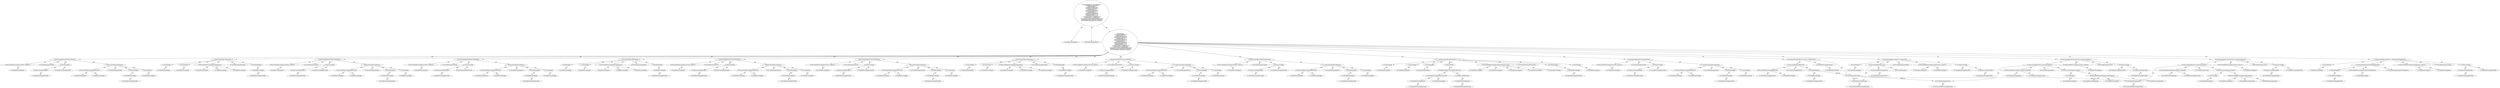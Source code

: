 digraph "testBranch#?" {
0 [label="2:CtTypeReferenceImpl@void" shape=ellipse]
1 [label="2:CtVirtualElement@testBranch" shape=ellipse]
2 [label="3:CtExecutableReferenceImpl@assertFalse(<unknown>)" shape=ellipse]
3 [label="3:CtTypeReferenceImpl@null" shape=ellipse]
4 [label="3:CtVirtualElement@assertFalse" shape=ellipse]
5 [label="3:CtTypeAccessImpl@PlaceHold" shape=ellipse]
6 [label="3:CtTypeReferenceImpl@PlaceHold" shape=ellipse]
7 [label="3:CtThisAccessImpl@" shape=ellipse]
8 [label="3:CtTypeReferenceImpl@PlaceHold" shape=ellipse]
9 [label="3:CtExecutableReferenceImpl@hasBranch(int)" shape=ellipse]
10 [label="3:CtTypeReferenceImpl@a" shape=ellipse]
11 [label="3:CtTypeReferenceImpl@int" shape=ellipse]
12 [label="3:CtVirtualElement@hasBranch" shape=ellipse]
13 [label="3:CtFieldReferenceImpl@a" shape=ellipse]
14 [label="3:CtTypeReferenceImpl@PlaceHold" shape=ellipse]
15 [label="3:CtFieldReadImpl@a" shape=ellipse]
16 [label="3:CtLiteralImpl@2" shape=ellipse]
17 [label="3:CtTypeReferenceImpl@int" shape=ellipse]
18 [label="3:CtInvocationImpl@a.hasBranch(2)" shape=ellipse]
19 [label="3:CtInvocationImpl@assertFalse(a.hasBranch(2))" shape=ellipse]
20 [label="4:CtExecutableReferenceImpl@addLineJump(int,int)" shape=ellipse]
21 [label="4:CtTypeReferenceImpl@a" shape=ellipse]
22 [label="4:CtTypeReferenceImpl@int" shape=ellipse]
23 [label="4:CtTypeReferenceImpl@int" shape=ellipse]
24 [label="4:CtVirtualElement@addLineJump" shape=ellipse]
25 [label="4:CtFieldReferenceImpl@a" shape=ellipse]
26 [label="4:CtTypeReferenceImpl@PlaceHold" shape=ellipse]
27 [label="4:CtFieldReadImpl@a" shape=ellipse]
28 [label="4:CtLiteralImpl@2" shape=ellipse]
29 [label="4:CtTypeReferenceImpl@int" shape=ellipse]
30 [label="4:CtLiteralImpl@0" shape=ellipse]
31 [label="4:CtTypeReferenceImpl@int" shape=ellipse]
32 [label="4:CtInvocationImpl@a.addLineJump(2, 0)" shape=ellipse]
33 [label="5:CtExecutableReferenceImpl@assertFalse(<unknown>)" shape=ellipse]
34 [label="5:CtTypeReferenceImpl@null" shape=ellipse]
35 [label="5:CtVirtualElement@assertFalse" shape=ellipse]
36 [label="5:CtTypeAccessImpl@PlaceHold" shape=ellipse]
37 [label="5:CtTypeReferenceImpl@PlaceHold" shape=ellipse]
38 [label="5:CtThisAccessImpl@" shape=ellipse]
39 [label="5:CtTypeReferenceImpl@PlaceHold" shape=ellipse]
40 [label="5:CtExecutableReferenceImpl@hasBranch(int)" shape=ellipse]
41 [label="5:CtTypeReferenceImpl@a" shape=ellipse]
42 [label="5:CtTypeReferenceImpl@int" shape=ellipse]
43 [label="5:CtVirtualElement@hasBranch" shape=ellipse]
44 [label="5:CtFieldReferenceImpl@a" shape=ellipse]
45 [label="5:CtTypeReferenceImpl@PlaceHold" shape=ellipse]
46 [label="5:CtFieldReadImpl@a" shape=ellipse]
47 [label="5:CtLiteralImpl@2" shape=ellipse]
48 [label="5:CtTypeReferenceImpl@int" shape=ellipse]
49 [label="5:CtInvocationImpl@a.hasBranch(2)" shape=ellipse]
50 [label="5:CtInvocationImpl@assertFalse(a.hasBranch(2))" shape=ellipse]
51 [label="6:CtExecutableReferenceImpl@assertFalse(<unknown>)" shape=ellipse]
52 [label="6:CtTypeReferenceImpl@null" shape=ellipse]
53 [label="6:CtVirtualElement@assertFalse" shape=ellipse]
54 [label="6:CtTypeAccessImpl@PlaceHold" shape=ellipse]
55 [label="6:CtTypeReferenceImpl@PlaceHold" shape=ellipse]
56 [label="6:CtThisAccessImpl@" shape=ellipse]
57 [label="6:CtTypeReferenceImpl@PlaceHold" shape=ellipse]
58 [label="6:CtExecutableReferenceImpl@hasBranch(int)" shape=ellipse]
59 [label="6:CtTypeReferenceImpl@b" shape=ellipse]
60 [label="6:CtTypeReferenceImpl@int" shape=ellipse]
61 [label="6:CtVirtualElement@hasBranch" shape=ellipse]
62 [label="6:CtFieldReferenceImpl@b" shape=ellipse]
63 [label="6:CtTypeReferenceImpl@PlaceHold" shape=ellipse]
64 [label="6:CtFieldReadImpl@b" shape=ellipse]
65 [label="6:CtLiteralImpl@2" shape=ellipse]
66 [label="6:CtTypeReferenceImpl@int" shape=ellipse]
67 [label="6:CtInvocationImpl@b.hasBranch(2)" shape=ellipse]
68 [label="6:CtInvocationImpl@assertFalse(b.hasBranch(2))" shape=ellipse]
69 [label="7:CtExecutableReferenceImpl@addLineJump(int,int)" shape=ellipse]
70 [label="7:CtTypeReferenceImpl@b" shape=ellipse]
71 [label="7:CtTypeReferenceImpl@int" shape=ellipse]
72 [label="7:CtTypeReferenceImpl@int" shape=ellipse]
73 [label="7:CtVirtualElement@addLineJump" shape=ellipse]
74 [label="7:CtFieldReferenceImpl@b" shape=ellipse]
75 [label="7:CtTypeReferenceImpl@PlaceHold" shape=ellipse]
76 [label="7:CtFieldReadImpl@b" shape=ellipse]
77 [label="7:CtLiteralImpl@2" shape=ellipse]
78 [label="7:CtTypeReferenceImpl@int" shape=ellipse]
79 [label="7:CtLiteralImpl@0" shape=ellipse]
80 [label="7:CtTypeReferenceImpl@int" shape=ellipse]
81 [label="7:CtInvocationImpl@b.addLineJump(2, 0)" shape=ellipse]
82 [label="8:CtExecutableReferenceImpl@assertTrue(<unknown>)" shape=ellipse]
83 [label="8:CtTypeReferenceImpl@null" shape=ellipse]
84 [label="8:CtVirtualElement@assertTrue" shape=ellipse]
85 [label="8:CtTypeAccessImpl@PlaceHold" shape=ellipse]
86 [label="8:CtTypeReferenceImpl@PlaceHold" shape=ellipse]
87 [label="8:CtThisAccessImpl@" shape=ellipse]
88 [label="8:CtTypeReferenceImpl@PlaceHold" shape=ellipse]
89 [label="8:CtExecutableReferenceImpl@hasBranch(int)" shape=ellipse]
90 [label="8:CtTypeReferenceImpl@b" shape=ellipse]
91 [label="8:CtTypeReferenceImpl@int" shape=ellipse]
92 [label="8:CtVirtualElement@hasBranch" shape=ellipse]
93 [label="8:CtFieldReferenceImpl@b" shape=ellipse]
94 [label="8:CtTypeReferenceImpl@PlaceHold" shape=ellipse]
95 [label="8:CtFieldReadImpl@b" shape=ellipse]
96 [label="8:CtLiteralImpl@2" shape=ellipse]
97 [label="8:CtTypeReferenceImpl@int" shape=ellipse]
98 [label="8:CtInvocationImpl@b.hasBranch(2)" shape=ellipse]
99 [label="8:CtInvocationImpl@assertTrue(b.hasBranch(2))" shape=ellipse]
100 [label="9:CtExecutableReferenceImpl@assertTrue(<unknown>)" shape=ellipse]
101 [label="9:CtTypeReferenceImpl@null" shape=ellipse]
102 [label="9:CtVirtualElement@assertTrue" shape=ellipse]
103 [label="9:CtTypeAccessImpl@PlaceHold" shape=ellipse]
104 [label="9:CtTypeReferenceImpl@PlaceHold" shape=ellipse]
105 [label="9:CtThisAccessImpl@" shape=ellipse]
106 [label="9:CtTypeReferenceImpl@PlaceHold" shape=ellipse]
107 [label="9:CtExecutableReferenceImpl@hasBranch(int)" shape=ellipse]
108 [label="9:CtTypeReferenceImpl@b" shape=ellipse]
109 [label="9:CtTypeReferenceImpl@int" shape=ellipse]
110 [label="9:CtVirtualElement@hasBranch" shape=ellipse]
111 [label="9:CtFieldReferenceImpl@b" shape=ellipse]
112 [label="9:CtTypeReferenceImpl@PlaceHold" shape=ellipse]
113 [label="9:CtFieldReadImpl@b" shape=ellipse]
114 [label="9:CtLiteralImpl@2" shape=ellipse]
115 [label="9:CtTypeReferenceImpl@int" shape=ellipse]
116 [label="9:CtInvocationImpl@b.hasBranch(2)" shape=ellipse]
117 [label="9:CtInvocationImpl@assertTrue(b.hasBranch(2))" shape=ellipse]
118 [label="10:CtExecutableReferenceImpl@addLineJump(int,int)" shape=ellipse]
119 [label="10:CtTypeReferenceImpl@b" shape=ellipse]
120 [label="10:CtTypeReferenceImpl@int" shape=ellipse]
121 [label="10:CtTypeReferenceImpl@int" shape=ellipse]
122 [label="10:CtVirtualElement@addLineJump" shape=ellipse]
123 [label="10:CtFieldReferenceImpl@b" shape=ellipse]
124 [label="10:CtTypeReferenceImpl@PlaceHold" shape=ellipse]
125 [label="10:CtFieldReadImpl@b" shape=ellipse]
126 [label="10:CtLiteralImpl@2" shape=ellipse]
127 [label="10:CtTypeReferenceImpl@int" shape=ellipse]
128 [label="10:CtLiteralImpl@1" shape=ellipse]
129 [label="10:CtTypeReferenceImpl@int" shape=ellipse]
130 [label="10:CtInvocationImpl@b.addLineJump(2, 1)" shape=ellipse]
131 [label="11:CtExecutableReferenceImpl@assertTrue(<unknown>)" shape=ellipse]
132 [label="11:CtTypeReferenceImpl@null" shape=ellipse]
133 [label="11:CtVirtualElement@assertTrue" shape=ellipse]
134 [label="11:CtTypeAccessImpl@PlaceHold" shape=ellipse]
135 [label="11:CtTypeReferenceImpl@PlaceHold" shape=ellipse]
136 [label="11:CtThisAccessImpl@" shape=ellipse]
137 [label="11:CtTypeReferenceImpl@PlaceHold" shape=ellipse]
138 [label="11:CtExecutableReferenceImpl@hasBranch(int)" shape=ellipse]
139 [label="11:CtTypeReferenceImpl@b" shape=ellipse]
140 [label="11:CtTypeReferenceImpl@int" shape=ellipse]
141 [label="11:CtVirtualElement@hasBranch" shape=ellipse]
142 [label="11:CtFieldReferenceImpl@b" shape=ellipse]
143 [label="11:CtTypeReferenceImpl@PlaceHold" shape=ellipse]
144 [label="11:CtFieldReadImpl@b" shape=ellipse]
145 [label="11:CtLiteralImpl@2" shape=ellipse]
146 [label="11:CtTypeReferenceImpl@int" shape=ellipse]
147 [label="11:CtInvocationImpl@b.hasBranch(2)" shape=ellipse]
148 [label="11:CtInvocationImpl@assertTrue(b.hasBranch(2))" shape=ellipse]
149 [label="12:CtExecutableReferenceImpl@assertFalse(<unknown>)" shape=ellipse]
150 [label="12:CtTypeReferenceImpl@null" shape=ellipse]
151 [label="12:CtVirtualElement@assertFalse" shape=ellipse]
152 [label="12:CtTypeAccessImpl@PlaceHold" shape=ellipse]
153 [label="12:CtTypeReferenceImpl@PlaceHold" shape=ellipse]
154 [label="12:CtThisAccessImpl@" shape=ellipse]
155 [label="12:CtTypeReferenceImpl@PlaceHold" shape=ellipse]
156 [label="12:CtExecutableReferenceImpl@hasBranch(int)" shape=ellipse]
157 [label="12:CtTypeReferenceImpl@b" shape=ellipse]
158 [label="12:CtTypeReferenceImpl@int" shape=ellipse]
159 [label="12:CtVirtualElement@hasBranch" shape=ellipse]
160 [label="12:CtFieldReferenceImpl@b" shape=ellipse]
161 [label="12:CtTypeReferenceImpl@PlaceHold" shape=ellipse]
162 [label="12:CtFieldReadImpl@b" shape=ellipse]
163 [label="12:CtLiteralImpl@4" shape=ellipse]
164 [label="12:CtTypeReferenceImpl@int" shape=ellipse]
165 [label="12:CtInvocationImpl@b.hasBranch(4)" shape=ellipse]
166 [label="12:CtInvocationImpl@assertFalse(b.hasBranch(4))" shape=ellipse]
167 [label="13:CtExecutableReferenceImpl@addLineSwitch(int,int,int,int)" shape=ellipse]
168 [label="13:CtTypeReferenceImpl@b" shape=ellipse]
169 [label="13:CtTypeReferenceImpl@int" shape=ellipse]
170 [label="13:CtTypeReferenceImpl@int" shape=ellipse]
171 [label="13:CtTypeReferenceImpl@int" shape=ellipse]
172 [label="13:CtTypeReferenceImpl@int" shape=ellipse]
173 [label="13:CtVirtualElement@addLineSwitch" shape=ellipse]
174 [label="13:CtFieldReferenceImpl@b" shape=ellipse]
175 [label="13:CtTypeReferenceImpl@PlaceHold" shape=ellipse]
176 [label="13:CtFieldReadImpl@b" shape=ellipse]
177 [label="13:CtLiteralImpl@4" shape=ellipse]
178 [label="13:CtTypeReferenceImpl@int" shape=ellipse]
179 [label="13:CtLiteralImpl@0" shape=ellipse]
180 [label="13:CtTypeReferenceImpl@int" shape=ellipse]
181 [label="13:CtLiteralImpl@1" shape=ellipse]
182 [label="13:CtTypeReferenceImpl@int" shape=ellipse]
183 [label="13:CtLiteralImpl@9" shape=ellipse]
184 [label="13:CtTypeReferenceImpl@int" shape=ellipse]
185 [label="13:CtInvocationImpl@b.addLineSwitch(4, 0, 1, 9)" shape=ellipse]
186 [label="14:CtExecutableReferenceImpl@assertTrue(<unknown>)" shape=ellipse]
187 [label="14:CtTypeReferenceImpl@null" shape=ellipse]
188 [label="14:CtVirtualElement@assertTrue" shape=ellipse]
189 [label="14:CtTypeAccessImpl@PlaceHold" shape=ellipse]
190 [label="14:CtTypeReferenceImpl@PlaceHold" shape=ellipse]
191 [label="14:CtThisAccessImpl@" shape=ellipse]
192 [label="14:CtTypeReferenceImpl@PlaceHold" shape=ellipse]
193 [label="14:CtExecutableReferenceImpl@hasBranch(int)" shape=ellipse]
194 [label="14:CtTypeReferenceImpl@b" shape=ellipse]
195 [label="14:CtTypeReferenceImpl@int" shape=ellipse]
196 [label="14:CtVirtualElement@hasBranch" shape=ellipse]
197 [label="14:CtFieldReferenceImpl@b" shape=ellipse]
198 [label="14:CtTypeReferenceImpl@PlaceHold" shape=ellipse]
199 [label="14:CtFieldReadImpl@b" shape=ellipse]
200 [label="14:CtLiteralImpl@4" shape=ellipse]
201 [label="14:CtTypeReferenceImpl@int" shape=ellipse]
202 [label="14:CtInvocationImpl@b.hasBranch(4)" shape=ellipse]
203 [label="14:CtInvocationImpl@assertTrue(b.hasBranch(4))" shape=ellipse]
204 [label="15:CtTypeReferenceImpl@Collection" shape=ellipse]
205 [label="15:CtPackageReferenceImpl@" shape=ellipse]
206 [label="15:CtExecutableReferenceImpl@getBranches()" shape=ellipse]
207 [label="15:CtTypeReferenceImpl@b" shape=ellipse]
208 [label="15:CtTypeReferenceImpl@Collection" shape=ellipse]
209 [label="15:CtVirtualElement@getBranches" shape=ellipse]
210 [label="15:CtFieldReferenceImpl@b" shape=ellipse]
211 [label="15:CtTypeReferenceImpl@PlaceHold" shape=ellipse]
212 [label="15:CtFieldReadImpl@b" shape=ellipse]
213 [label="15:CtInvocationImpl@b.getBranches()" shape=ellipse]
214 [label="15:CtVirtualElement@branches" shape=ellipse]
215 [label="15:CtLocalVariableImpl@Collection branches = b.getBranches()" shape=ellipse]
216 [label="16:CtExecutableReferenceImpl@assertEquals(int,<unknown>)" shape=ellipse]
217 [label="16:CtTypeReferenceImpl@int" shape=ellipse]
218 [label="16:CtTypeReferenceImpl@null" shape=ellipse]
219 [label="16:CtVirtualElement@assertEquals" shape=ellipse]
220 [label="16:CtTypeAccessImpl@PlaceHold" shape=ellipse]
221 [label="16:CtTypeReferenceImpl@PlaceHold" shape=ellipse]
222 [label="16:CtThisAccessImpl@" shape=ellipse]
223 [label="16:CtTypeReferenceImpl@PlaceHold" shape=ellipse]
224 [label="16:CtLiteralImpl@2" shape=ellipse]
225 [label="16:CtTypeReferenceImpl@int" shape=ellipse]
226 [label="16:CtExecutableReferenceImpl@size()" shape=ellipse]
227 [label="16:CtTypeReferenceImpl@Collection" shape=ellipse]
228 [label="16:CtVirtualElement@size" shape=ellipse]
229 [label="16:CtVariableReadImpl@branches" shape=ellipse]
230 [label="16:CtLocalVariableReferenceImpl@branches" shape=ellipse]
231 [label="16:CtInvocationImpl@branches.size()" shape=ellipse]
232 [label="16:CtInvocationImpl@assertEquals(2, branches.size())" shape=ellipse]
233 [label="17:CtExecutableReferenceImpl@assertEquals(int,<unknown>)" shape=ellipse]
234 [label="17:CtTypeReferenceImpl@int" shape=ellipse]
235 [label="17:CtTypeReferenceImpl@null" shape=ellipse]
236 [label="17:CtVirtualElement@assertEquals" shape=ellipse]
237 [label="17:CtTypeAccessImpl@PlaceHold" shape=ellipse]
238 [label="17:CtTypeReferenceImpl@PlaceHold" shape=ellipse]
239 [label="17:CtThisAccessImpl@" shape=ellipse]
240 [label="17:CtTypeReferenceImpl@PlaceHold" shape=ellipse]
241 [label="17:CtLiteralImpl@14" shape=ellipse]
242 [label="17:CtTypeReferenceImpl@int" shape=ellipse]
243 [label="17:CtExecutableReferenceImpl@getNumberOfValidBranches()" shape=ellipse]
244 [label="17:CtTypeReferenceImpl@b" shape=ellipse]
245 [label="17:CtVirtualElement@getNumberOfValidBranches" shape=ellipse]
246 [label="17:CtFieldReferenceImpl@b" shape=ellipse]
247 [label="17:CtTypeReferenceImpl@PlaceHold" shape=ellipse]
248 [label="17:CtFieldReadImpl@b" shape=ellipse]
249 [label="17:CtInvocationImpl@b.getNumberOfValidBranches()" shape=ellipse]
250 [label="17:CtInvocationImpl@assertEquals(14, b.getNumberOfValidBranches())" shape=ellipse]
251 [label="18:CtExecutableReferenceImpl@assertTrue(<unknown>)" shape=ellipse]
252 [label="18:CtTypeReferenceImpl@null" shape=ellipse]
253 [label="18:CtVirtualElement@assertTrue" shape=ellipse]
254 [label="18:CtTypeAccessImpl@PlaceHold" shape=ellipse]
255 [label="18:CtTypeReferenceImpl@PlaceHold" shape=ellipse]
256 [label="18:CtThisAccessImpl@" shape=ellipse]
257 [label="18:CtTypeReferenceImpl@PlaceHold" shape=ellipse]
258 [label="18:CtExecutableReferenceImpl@contains(java.lang.Integer)" shape=ellipse]
259 [label="18:CtTypeReferenceImpl@Collection" shape=ellipse]
260 [label="18:CtTypeReferenceImpl@Integer" shape=ellipse]
261 [label="18:CtVirtualElement@contains" shape=ellipse]
262 [label="18:CtVariableReadImpl@branches" shape=ellipse]
263 [label="18:CtLocalVariableReferenceImpl@branches" shape=ellipse]
264 [label="18:CtExecutableReferenceImpl@java.lang.Integer(int)" shape=ellipse]
265 [label="18:CtTypeReferenceImpl@Integer" shape=ellipse]
266 [label="18:CtTypeReferenceImpl@Integer" shape=ellipse]
267 [label="18:CtTypeReferenceImpl@int" shape=ellipse]
268 [label="18:CtLiteralImpl@2" shape=ellipse]
269 [label="18:CtTypeReferenceImpl@int" shape=ellipse]
270 [label="18:CtConstructorCallImpl@new Integer(2)" shape=ellipse]
271 [label="18:CtInvocationImpl@branches.contains(new Integer(2))" shape=ellipse]
272 [label="18:CtInvocationImpl@assertTrue(branches.contains(new Integer(2)))" shape=ellipse]
273 [label="19:CtExecutableReferenceImpl@assertTrue(<unknown>)" shape=ellipse]
274 [label="19:CtTypeReferenceImpl@null" shape=ellipse]
275 [label="19:CtVirtualElement@assertTrue" shape=ellipse]
276 [label="19:CtTypeAccessImpl@PlaceHold" shape=ellipse]
277 [label="19:CtTypeReferenceImpl@PlaceHold" shape=ellipse]
278 [label="19:CtThisAccessImpl@" shape=ellipse]
279 [label="19:CtTypeReferenceImpl@PlaceHold" shape=ellipse]
280 [label="19:CtExecutableReferenceImpl@contains(java.lang.Integer)" shape=ellipse]
281 [label="19:CtTypeReferenceImpl@Collection" shape=ellipse]
282 [label="19:CtTypeReferenceImpl@Integer" shape=ellipse]
283 [label="19:CtVirtualElement@contains" shape=ellipse]
284 [label="19:CtVariableReadImpl@branches" shape=ellipse]
285 [label="19:CtLocalVariableReferenceImpl@branches" shape=ellipse]
286 [label="19:CtExecutableReferenceImpl@java.lang.Integer(int)" shape=ellipse]
287 [label="19:CtTypeReferenceImpl@Integer" shape=ellipse]
288 [label="19:CtTypeReferenceImpl@Integer" shape=ellipse]
289 [label="19:CtTypeReferenceImpl@int" shape=ellipse]
290 [label="19:CtLiteralImpl@4" shape=ellipse]
291 [label="19:CtTypeReferenceImpl@int" shape=ellipse]
292 [label="19:CtConstructorCallImpl@new Integer(4)" shape=ellipse]
293 [label="19:CtInvocationImpl@branches.contains(new Integer(4))" shape=ellipse]
294 [label="19:CtInvocationImpl@assertTrue(branches.contains(new Integer(4)))" shape=ellipse]
295 [label="2:CtBlockImpl@\{
    assertFalse(a.hasBranch(2));
    a.addLineJump(2, 0);
    assertFalse(a.hasBranch(2));
    assertFalse(b.hasBranch(2));
    b.addLineJump(2, 0);
    assertTrue(b.hasBranch(2));
    assertTrue(b.hasBranch(2));
    b.addLineJump(2, 1);
    assertTrue(b.hasBranch(2));
    assertFalse(b.hasBranch(4));
    b.addLineSwitch(4, 0, 1, 9);
    assertTrue(b.hasBranch(4));
    Collection branches = b.getBranches();
    assertEquals(2, branches.size());
    assertEquals(14, b.getNumberOfValidBranches());
    assertTrue(branches.contains(new Integer(2)));
    assertTrue(branches.contains(new Integer(4)));
\}" shape=ellipse]
296 [label="2:CtMethodImpl@public void testBranch() \{
    assertFalse(a.hasBranch(2));
    a.addLineJump(2, 0);
    assertFalse(a.hasBranch(2));
    assertFalse(b.hasBranch(2));
    b.addLineJump(2, 0);
    assertTrue(b.hasBranch(2));
    assertTrue(b.hasBranch(2));
    b.addLineJump(2, 1);
    assertTrue(b.hasBranch(2));
    assertFalse(b.hasBranch(4));
    b.addLineSwitch(4, 0, 1, 9);
    assertTrue(b.hasBranch(4));
    Collection branches = b.getBranches();
    assertEquals(2, branches.size());
    assertEquals(14, b.getNumberOfValidBranches());
    assertTrue(branches.contains(new Integer(2)));
    assertTrue(branches.contains(new Integer(4)));
\}" shape=ellipse]
297 [label="13:Insert@INSERT" shape=ellipse]
298 [label="13:CtPackageReferenceImpl@java.lang" shape=ellipse]
299 [label="13:CtTypeReferenceImpl@Integer" shape=ellipse]
300 [label="13:CtTypeAccessImpl@Integer" shape=ellipse]
301 [label="13:CtPackageReferenceImpl@java.lang" shape=ellipse]
302 [label="13:CtTypeReferenceImpl@Integer" shape=ellipse]
303 [label="13:CtTypeReferenceImpl@int" shape=ellipse]
304 [label="13:CtFieldReferenceImpl@Integer.MAX_VALUE" shape=ellipse]
305 [label="13:CtFieldReadImpl@java.lang.Integer.MAX_VALUE" shape=ellipse]
2 -> 3 [label="AST"];
5 -> 6 [label="AST"];
7 -> 8 [label="AST"];
7 -> 5 [label="AST"];
9 -> 10 [label="AST"];
9 -> 11 [label="AST"];
13 -> 14 [label="AST"];
15 -> 13 [label="AST"];
16 -> 17 [label="AST"];
18 -> 12 [label="AST"];
18 -> 15 [label="AST"];
18 -> 9 [label="AST"];
18 -> 16 [label="AST"];
19 -> 4 [label="AST"];
19 -> 7 [label="AST"];
19 -> 2 [label="AST"];
19 -> 18 [label="AST"];
20 -> 21 [label="AST"];
20 -> 22 [label="AST"];
20 -> 23 [label="AST"];
25 -> 26 [label="AST"];
27 -> 25 [label="AST"];
28 -> 29 [label="AST"];
30 -> 31 [label="AST"];
32 -> 24 [label="AST"];
32 -> 27 [label="AST"];
32 -> 20 [label="AST"];
32 -> 28 [label="AST"];
32 -> 30 [label="AST"];
33 -> 34 [label="AST"];
36 -> 37 [label="AST"];
38 -> 39 [label="AST"];
38 -> 36 [label="AST"];
40 -> 41 [label="AST"];
40 -> 42 [label="AST"];
44 -> 45 [label="AST"];
46 -> 44 [label="AST"];
47 -> 48 [label="AST"];
49 -> 43 [label="AST"];
49 -> 46 [label="AST"];
49 -> 40 [label="AST"];
49 -> 47 [label="AST"];
50 -> 35 [label="AST"];
50 -> 38 [label="AST"];
50 -> 33 [label="AST"];
50 -> 49 [label="AST"];
51 -> 52 [label="AST"];
54 -> 55 [label="AST"];
56 -> 57 [label="AST"];
56 -> 54 [label="AST"];
58 -> 59 [label="AST"];
58 -> 60 [label="AST"];
62 -> 63 [label="AST"];
64 -> 62 [label="AST"];
65 -> 66 [label="AST"];
67 -> 61 [label="AST"];
67 -> 64 [label="AST"];
67 -> 58 [label="AST"];
67 -> 65 [label="AST"];
68 -> 53 [label="AST"];
68 -> 56 [label="AST"];
68 -> 51 [label="AST"];
68 -> 67 [label="AST"];
69 -> 70 [label="AST"];
69 -> 71 [label="AST"];
69 -> 72 [label="AST"];
74 -> 75 [label="AST"];
76 -> 74 [label="AST"];
77 -> 78 [label="AST"];
79 -> 80 [label="AST"];
81 -> 73 [label="AST"];
81 -> 76 [label="AST"];
81 -> 69 [label="AST"];
81 -> 77 [label="AST"];
81 -> 79 [label="AST"];
82 -> 83 [label="AST"];
85 -> 86 [label="AST"];
87 -> 88 [label="AST"];
87 -> 85 [label="AST"];
89 -> 90 [label="AST"];
89 -> 91 [label="AST"];
93 -> 94 [label="AST"];
95 -> 93 [label="AST"];
96 -> 97 [label="AST"];
98 -> 92 [label="AST"];
98 -> 95 [label="AST"];
98 -> 89 [label="AST"];
98 -> 96 [label="AST"];
99 -> 84 [label="AST"];
99 -> 87 [label="AST"];
99 -> 82 [label="AST"];
99 -> 98 [label="AST"];
100 -> 101 [label="AST"];
103 -> 104 [label="AST"];
105 -> 106 [label="AST"];
105 -> 103 [label="AST"];
107 -> 108 [label="AST"];
107 -> 109 [label="AST"];
111 -> 112 [label="AST"];
113 -> 111 [label="AST"];
114 -> 115 [label="AST"];
116 -> 110 [label="AST"];
116 -> 113 [label="AST"];
116 -> 107 [label="AST"];
116 -> 114 [label="AST"];
117 -> 102 [label="AST"];
117 -> 105 [label="AST"];
117 -> 100 [label="AST"];
117 -> 116 [label="AST"];
118 -> 119 [label="AST"];
118 -> 120 [label="AST"];
118 -> 121 [label="AST"];
123 -> 124 [label="AST"];
125 -> 123 [label="AST"];
126 -> 127 [label="AST"];
128 -> 129 [label="AST"];
130 -> 122 [label="AST"];
130 -> 125 [label="AST"];
130 -> 118 [label="AST"];
130 -> 126 [label="AST"];
130 -> 128 [label="AST"];
131 -> 132 [label="AST"];
134 -> 135 [label="AST"];
136 -> 137 [label="AST"];
136 -> 134 [label="AST"];
138 -> 139 [label="AST"];
138 -> 140 [label="AST"];
142 -> 143 [label="AST"];
144 -> 142 [label="AST"];
145 -> 146 [label="AST"];
147 -> 141 [label="AST"];
147 -> 144 [label="AST"];
147 -> 138 [label="AST"];
147 -> 145 [label="AST"];
148 -> 133 [label="AST"];
148 -> 136 [label="AST"];
148 -> 131 [label="AST"];
148 -> 147 [label="AST"];
149 -> 150 [label="AST"];
152 -> 153 [label="AST"];
154 -> 155 [label="AST"];
154 -> 152 [label="AST"];
156 -> 157 [label="AST"];
156 -> 158 [label="AST"];
160 -> 161 [label="AST"];
162 -> 160 [label="AST"];
163 -> 164 [label="AST"];
165 -> 159 [label="AST"];
165 -> 162 [label="AST"];
165 -> 156 [label="AST"];
165 -> 163 [label="AST"];
166 -> 151 [label="AST"];
166 -> 154 [label="AST"];
166 -> 149 [label="AST"];
166 -> 165 [label="AST"];
167 -> 168 [label="AST"];
167 -> 169 [label="AST"];
167 -> 170 [label="AST"];
167 -> 171 [label="AST"];
167 -> 172 [label="AST"];
174 -> 175 [label="AST"];
176 -> 174 [label="AST"];
177 -> 178 [label="AST"];
179 -> 180 [label="AST"];
181 -> 182 [label="AST"];
183 -> 184 [label="AST"];
185 -> 173 [label="AST"];
185 -> 176 [label="AST"];
185 -> 167 [label="AST"];
185 -> 177 [label="AST"];
185 -> 179 [label="AST"];
185 -> 181 [label="AST"];
185 -> 183 [label="AST"];
185 -> 297 [label="Action"];
186 -> 187 [label="AST"];
189 -> 190 [label="AST"];
191 -> 192 [label="AST"];
191 -> 189 [label="AST"];
193 -> 194 [label="AST"];
193 -> 195 [label="AST"];
197 -> 198 [label="AST"];
199 -> 197 [label="AST"];
200 -> 201 [label="AST"];
202 -> 196 [label="AST"];
202 -> 199 [label="AST"];
202 -> 193 [label="AST"];
202 -> 200 [label="AST"];
203 -> 188 [label="AST"];
203 -> 191 [label="AST"];
203 -> 186 [label="AST"];
203 -> 202 [label="AST"];
204 -> 205 [label="AST"];
206 -> 207 [label="AST"];
206 -> 208 [label="AST"];
210 -> 211 [label="AST"];
212 -> 210 [label="AST"];
212 -> 214 [label="Data Dep"];
213 -> 209 [label="AST"];
213 -> 212 [label="AST"];
213 -> 206 [label="AST"];
214 -> 229 [label="Define-Use"];
214 -> 262 [label="Define-Use"];
214 -> 284 [label="Define-Use"];
215 -> 214 [label="AST"];
215 -> 204 [label="AST"];
215 -> 213 [label="AST"];
216 -> 217 [label="AST"];
216 -> 218 [label="AST"];
220 -> 221 [label="AST"];
222 -> 223 [label="AST"];
222 -> 220 [label="AST"];
224 -> 225 [label="AST"];
226 -> 227 [label="AST"];
229 -> 230 [label="AST"];
231 -> 228 [label="AST"];
231 -> 229 [label="AST"];
231 -> 226 [label="AST"];
232 -> 219 [label="AST"];
232 -> 222 [label="AST"];
232 -> 216 [label="AST"];
232 -> 224 [label="AST"];
232 -> 231 [label="AST"];
233 -> 234 [label="AST"];
233 -> 235 [label="AST"];
237 -> 238 [label="AST"];
239 -> 240 [label="AST"];
239 -> 237 [label="AST"];
241 -> 242 [label="AST"];
243 -> 244 [label="AST"];
246 -> 247 [label="AST"];
248 -> 246 [label="AST"];
249 -> 245 [label="AST"];
249 -> 248 [label="AST"];
249 -> 243 [label="AST"];
250 -> 236 [label="AST"];
250 -> 239 [label="AST"];
250 -> 233 [label="AST"];
250 -> 241 [label="AST"];
250 -> 249 [label="AST"];
251 -> 252 [label="AST"];
254 -> 255 [label="AST"];
256 -> 257 [label="AST"];
256 -> 254 [label="AST"];
258 -> 259 [label="AST"];
258 -> 260 [label="AST"];
262 -> 263 [label="AST"];
264 -> 265 [label="AST"];
264 -> 266 [label="AST"];
264 -> 267 [label="AST"];
268 -> 269 [label="AST"];
270 -> 264 [label="AST"];
270 -> 268 [label="AST"];
271 -> 261 [label="AST"];
271 -> 262 [label="AST"];
271 -> 258 [label="AST"];
271 -> 270 [label="AST"];
272 -> 253 [label="AST"];
272 -> 256 [label="AST"];
272 -> 251 [label="AST"];
272 -> 271 [label="AST"];
273 -> 274 [label="AST"];
276 -> 277 [label="AST"];
278 -> 279 [label="AST"];
278 -> 276 [label="AST"];
280 -> 281 [label="AST"];
280 -> 282 [label="AST"];
284 -> 285 [label="AST"];
286 -> 287 [label="AST"];
286 -> 288 [label="AST"];
286 -> 289 [label="AST"];
290 -> 291 [label="AST"];
292 -> 286 [label="AST"];
292 -> 290 [label="AST"];
293 -> 283 [label="AST"];
293 -> 284 [label="AST"];
293 -> 280 [label="AST"];
293 -> 292 [label="AST"];
294 -> 275 [label="AST"];
294 -> 278 [label="AST"];
294 -> 273 [label="AST"];
294 -> 293 [label="AST"];
295 -> 19 [label="AST"];
295 -> 32 [label="AST"];
295 -> 50 [label="AST"];
295 -> 68 [label="AST"];
295 -> 81 [label="AST"];
295 -> 99 [label="AST"];
295 -> 117 [label="AST"];
295 -> 130 [label="AST"];
295 -> 148 [label="AST"];
295 -> 166 [label="AST"];
295 -> 185 [label="AST"];
295 -> 203 [label="AST"];
295 -> 215 [label="AST"];
295 -> 232 [label="AST"];
295 -> 250 [label="AST"];
295 -> 272 [label="AST"];
295 -> 294 [label="AST"];
296 -> 1 [label="AST"];
296 -> 0 [label="AST"];
296 -> 295 [label="AST"];
297 -> 305 [label="Action"];
299 -> 298 [label="AST"];
300 -> 299 [label="AST"];
302 -> 301 [label="AST"];
304 -> 302 [label="AST"];
304 -> 303 [label="AST"];
305 -> 300 [label="AST"];
305 -> 304 [label="AST"];
}